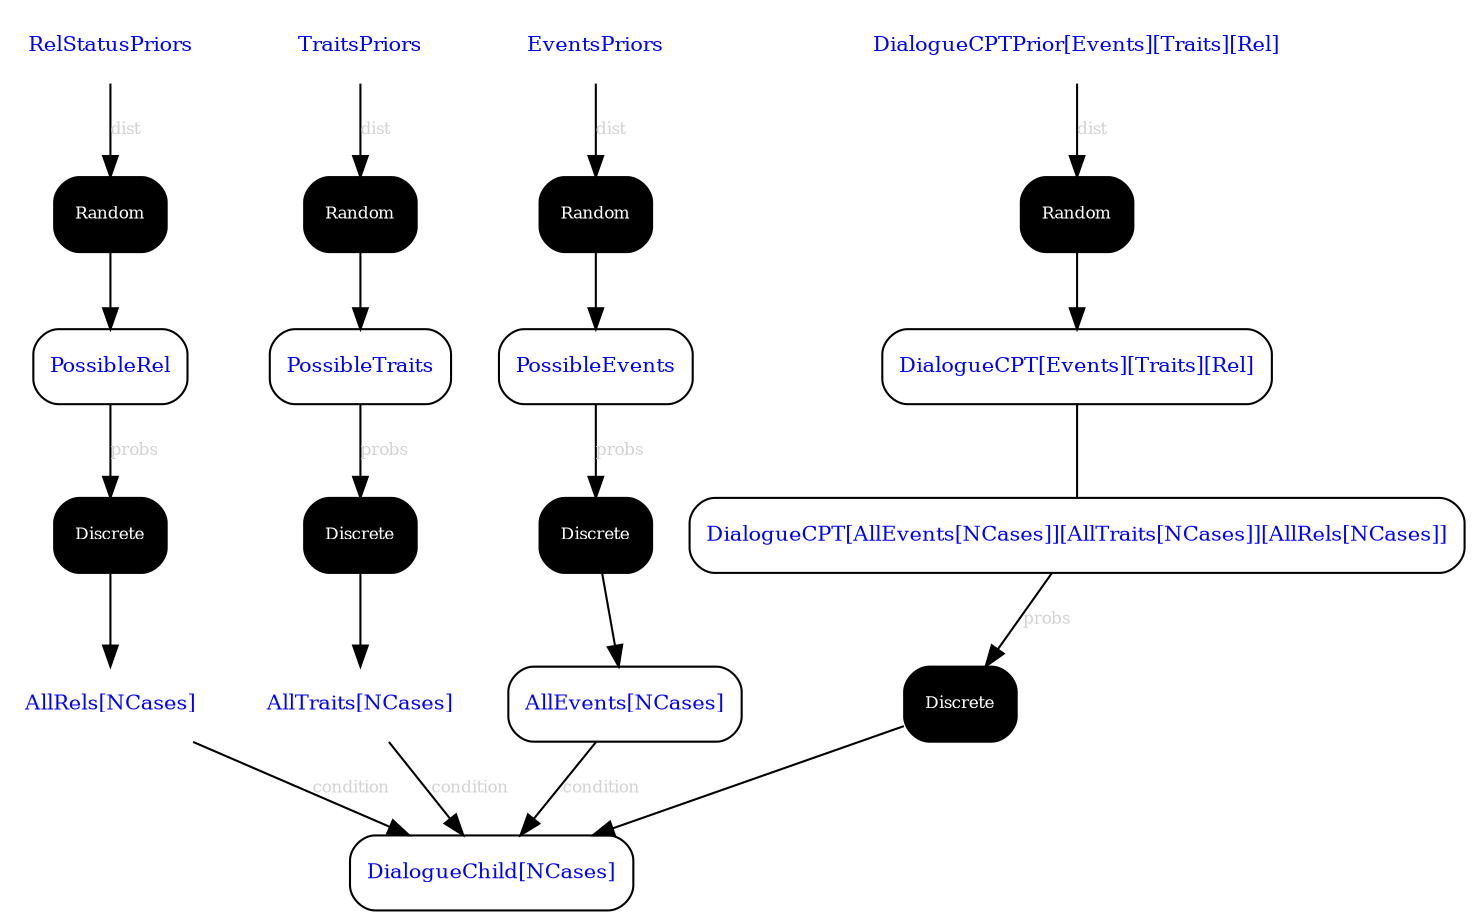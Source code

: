 digraph Model
{
    node [ fontsize=8, style="filled, rounded", fillcolor=transparent ];

    node0 [ label="DialogueCPT[AllEvents[NCases]][AllTraits[NCases]][AllRels[NCases]]" fontsize="10" fontcolor="#0000FF" shape="box" ];
    node1 [ label="Discrete" fontsize="8" fontcolor="#FFFFFF" fillcolor="#000000" shape="box" ];
    node2 [ label="DialogueChild[NCases]" fontsize="10" fontcolor="#0000FF" shape="box" ];
    node3 [ label="AllRels[NCases]" fontsize="10" fontcolor="#0000FF" shape="none" ];
    node4 [ label="AllTraits[NCases]" fontsize="10" fontcolor="#0000FF" shape="none" ];
    node5 [ label="AllEvents[NCases]" fontsize="10" fontcolor="#0000FF" shape="box" ];
    node6 [ label="PossibleEvents" fontsize="10" fontcolor="#0000FF" shape="box" ];
    node7 [ label="Discrete" fontsize="8" fontcolor="#FFFFFF" fillcolor="#000000" shape="box" ];
    node8 [ label="EventsPriors" fontsize="10" fontcolor="#0000FF" shape="none" ];
    node9 [ label="Random" fontsize="8" fontcolor="#FFFFFF" fillcolor="#000000" shape="box" ];
    node10 [ label="PossibleTraits" fontsize="10" fontcolor="#0000FF" shape="box" ];
    node11 [ label="Discrete" fontsize="8" fontcolor="#FFFFFF" fillcolor="#000000" shape="box" ];
    node12 [ label="TraitsPriors" fontsize="10" fontcolor="#0000FF" shape="none" ];
    node13 [ label="Random" fontsize="8" fontcolor="#FFFFFF" fillcolor="#000000" shape="box" ];
    node14 [ label="PossibleRel" fontsize="10" fontcolor="#0000FF" shape="box" ];
    node15 [ label="Discrete" fontsize="8" fontcolor="#FFFFFF" fillcolor="#000000" shape="box" ];
    node16 [ label="RelStatusPriors" fontsize="10" fontcolor="#0000FF" shape="none" ];
    node17 [ label="Random" fontsize="8" fontcolor="#FFFFFF" fillcolor="#000000" shape="box" ];
    node18 [ label="DialogueCPTPrior[Events][Traits][Rel]" fontsize="10" fontcolor="#0000FF" shape="none" ];
    node19 [ label="Random" fontsize="8" fontcolor="#FFFFFF" fillcolor="#000000" shape="box" ];
    node20 [ label="DialogueCPT[Events][Traits][Rel]" fontsize="10" fontcolor="#0000FF" shape="box" ];

    node0 -> node1 [ label="probs" fontsize="8" fontcolor="#D3D3D3" arrowtail="none" ];
    node1 -> node2 [ label="" fontsize="8" fontcolor="#D3D3D3" arrowtail="none" ];
    node3 -> node2 [ label="condition" fontsize="8" fontcolor="#D3D3D3" arrowtail="none" ];
    node4 -> node2 [ label="condition" fontsize="8" fontcolor="#D3D3D3" arrowtail="none" ];
    node5 -> node2 [ label="condition" fontsize="8" fontcolor="#D3D3D3" arrowtail="none" ];
    node6 -> node7 [ label="probs" fontsize="8" fontcolor="#D3D3D3" arrowtail="none" ];
    node7 -> node5 [ label="" fontsize="8" fontcolor="#D3D3D3" arrowtail="none" ];
    node8 -> node9 [ label="dist" fontsize="8" fontcolor="#D3D3D3" arrowtail="none" ];
    node9 -> node6 [ label="" fontsize="8" fontcolor="#D3D3D3" arrowtail="none" ];
    node10 -> node11 [ label="probs" fontsize="8" fontcolor="#D3D3D3" arrowtail="none" ];
    node11 -> node4 [ label="" fontsize="8" fontcolor="#D3D3D3" arrowtail="none" ];
    node12 -> node13 [ label="dist" fontsize="8" fontcolor="#D3D3D3" arrowtail="none" ];
    node13 -> node10 [ label="" fontsize="8" fontcolor="#D3D3D3" arrowtail="none" ];
    node14 -> node15 [ label="probs" fontsize="8" fontcolor="#D3D3D3" arrowtail="none" ];
    node15 -> node3 [ label="" fontsize="8" fontcolor="#D3D3D3" arrowtail="none" ];
    node16 -> node17 [ label="dist" fontsize="8" fontcolor="#D3D3D3" arrowtail="none" ];
    node17 -> node14 [ label="" fontsize="8" fontcolor="#D3D3D3" arrowtail="none" ];
    node18 -> node19 [ label="dist" fontsize="8" fontcolor="#D3D3D3" arrowtail="none" ];
    node19 -> node20 [ label="" fontsize="8" fontcolor="#D3D3D3" arrowtail="none" ];
    node20 -> node0 [ arrowtail="none" arrowhead="none" ];
}
